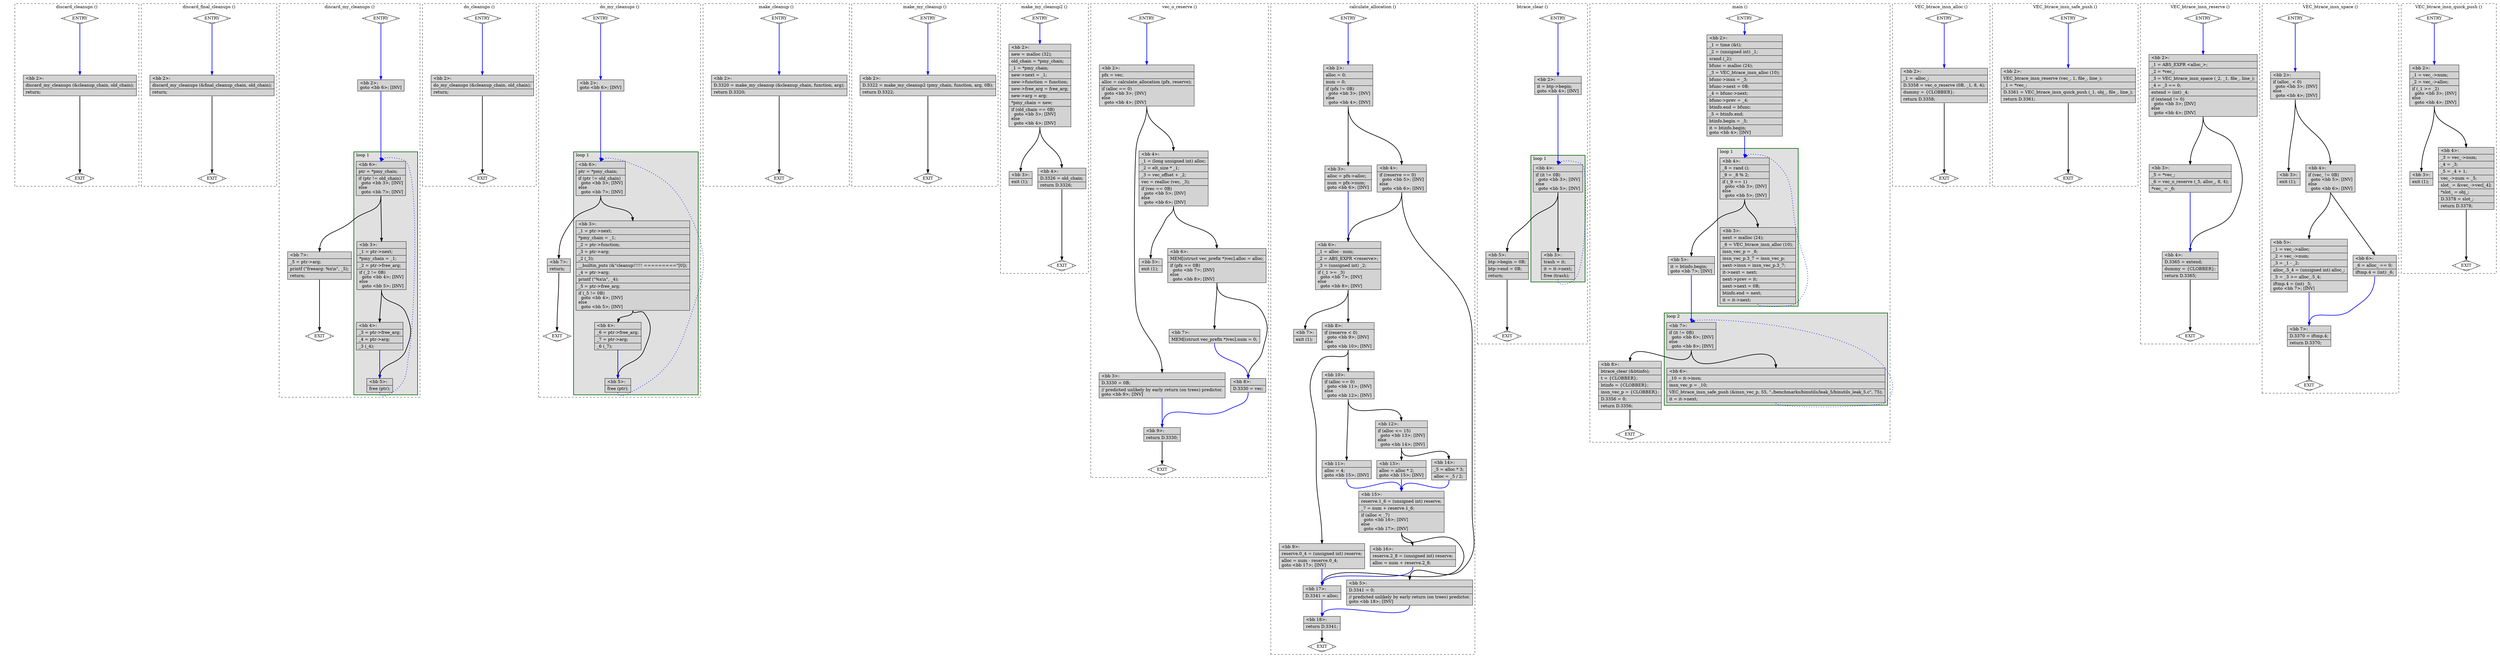digraph "test.o-binutils_leak_5.c.015t.cfg" {
overlap=false;
subgraph "cluster_discard_cleanups" {
	style="dashed";
	color="black";
	label="discard_cleanups ()";
	fn_22_basic_block_0 [shape=Mdiamond,style=filled,fillcolor=white,label="ENTRY"];

	fn_22_basic_block_1 [shape=Mdiamond,style=filled,fillcolor=white,label="EXIT"];

	fn_22_basic_block_2 [shape=record,style=filled,fillcolor=lightgrey,label="{\<bb\ 2\>:\l\
|discard_my_cleanups\ (&cleanup_chain,\ old_chain);\l\
|return;\l\
}"];

	fn_22_basic_block_0:s -> fn_22_basic_block_2:n [style="solid,bold",color=blue,weight=100,constraint=true];
	fn_22_basic_block_2:s -> fn_22_basic_block_1:n [style="solid,bold",color=black,weight=10,constraint=true];
	fn_22_basic_block_0:s -> fn_22_basic_block_1:n [style="invis",constraint=true];
}
subgraph "cluster_discard_final_cleanups" {
	style="dashed";
	color="black";
	label="discard_final_cleanups ()";
	fn_23_basic_block_0 [shape=Mdiamond,style=filled,fillcolor=white,label="ENTRY"];

	fn_23_basic_block_1 [shape=Mdiamond,style=filled,fillcolor=white,label="EXIT"];

	fn_23_basic_block_2 [shape=record,style=filled,fillcolor=lightgrey,label="{\<bb\ 2\>:\l\
|discard_my_cleanups\ (&final_cleanup_chain,\ old_chain);\l\
|return;\l\
}"];

	fn_23_basic_block_0:s -> fn_23_basic_block_2:n [style="solid,bold",color=blue,weight=100,constraint=true];
	fn_23_basic_block_2:s -> fn_23_basic_block_1:n [style="solid,bold",color=black,weight=10,constraint=true];
	fn_23_basic_block_0:s -> fn_23_basic_block_1:n [style="invis",constraint=true];
}
subgraph "cluster_discard_my_cleanups" {
	style="dashed";
	color="black";
	label="discard_my_cleanups ()";
	subgraph cluster_24_1 {
	style="filled";
	color="darkgreen";
	fillcolor="grey88";
	label="loop 1";
	labeljust=l;
	penwidth=2;
	fn_24_basic_block_6 [shape=record,style=filled,fillcolor=lightgrey,label="{\<bb\ 6\>:\l\
|ptr\ =\ *pmy_chain;\l\
|if\ (ptr\ !=\ old_chain)\l\
\ \ goto\ \<bb\ 3\>;\ [INV]\l\
else\l\
\ \ goto\ \<bb\ 7\>;\ [INV]\l\
}"];

	fn_24_basic_block_3 [shape=record,style=filled,fillcolor=lightgrey,label="{\<bb\ 3\>:\l\
|_1\ =\ ptr-\>next;\l\
|*pmy_chain\ =\ _1;\l\
|_2\ =\ ptr-\>free_arg;\l\
|if\ (_2\ !=\ 0B)\l\
\ \ goto\ \<bb\ 4\>;\ [INV]\l\
else\l\
\ \ goto\ \<bb\ 5\>;\ [INV]\l\
}"];

	fn_24_basic_block_4 [shape=record,style=filled,fillcolor=lightgrey,label="{\<bb\ 4\>:\l\
|_3\ =\ ptr-\>free_arg;\l\
|_4\ =\ ptr-\>arg;\l\
|_3\ (_4);\l\
}"];

	fn_24_basic_block_5 [shape=record,style=filled,fillcolor=lightgrey,label="{\<bb\ 5\>:\l\
|free\ (ptr);\l\
}"];

	}
	fn_24_basic_block_0 [shape=Mdiamond,style=filled,fillcolor=white,label="ENTRY"];

	fn_24_basic_block_1 [shape=Mdiamond,style=filled,fillcolor=white,label="EXIT"];

	fn_24_basic_block_2 [shape=record,style=filled,fillcolor=lightgrey,label="{\<bb\ 2\>:\l\
goto\ \<bb\ 6\>;\ [INV]\l\
}"];

	fn_24_basic_block_7 [shape=record,style=filled,fillcolor=lightgrey,label="{\<bb\ 7\>:\l\
|_5\ =\ ptr-\>arg;\l\
|printf\ (\"freearg:\ %x\\n\",\ _5);\l\
|return;\l\
}"];

	fn_24_basic_block_0:s -> fn_24_basic_block_2:n [style="solid,bold",color=blue,weight=100,constraint=true];
	fn_24_basic_block_2:s -> fn_24_basic_block_6:n [style="solid,bold",color=blue,weight=100,constraint=true];
	fn_24_basic_block_3:s -> fn_24_basic_block_4:n [style="solid,bold",color=black,weight=10,constraint=true];
	fn_24_basic_block_3:s -> fn_24_basic_block_5:n [style="solid,bold",color=black,weight=10,constraint=true];
	fn_24_basic_block_4:s -> fn_24_basic_block_5:n [style="solid,bold",color=blue,weight=100,constraint=true];
	fn_24_basic_block_5:s -> fn_24_basic_block_6:n [style="dotted,bold",color=blue,weight=10,constraint=false];
	fn_24_basic_block_6:s -> fn_24_basic_block_3:n [style="solid,bold",color=black,weight=10,constraint=true];
	fn_24_basic_block_6:s -> fn_24_basic_block_7:n [style="solid,bold",color=black,weight=10,constraint=true];
	fn_24_basic_block_7:s -> fn_24_basic_block_1:n [style="solid,bold",color=black,weight=10,constraint=true];
	fn_24_basic_block_0:s -> fn_24_basic_block_1:n [style="invis",constraint=true];
}
subgraph "cluster_do_cleanups" {
	style="dashed";
	color="black";
	label="do_cleanups ()";
	fn_26_basic_block_0 [shape=Mdiamond,style=filled,fillcolor=white,label="ENTRY"];

	fn_26_basic_block_1 [shape=Mdiamond,style=filled,fillcolor=white,label="EXIT"];

	fn_26_basic_block_2 [shape=record,style=filled,fillcolor=lightgrey,label="{\<bb\ 2\>:\l\
|do_my_cleanups\ (&cleanup_chain,\ old_chain);\l\
|return;\l\
}"];

	fn_26_basic_block_0:s -> fn_26_basic_block_2:n [style="solid,bold",color=blue,weight=100,constraint=true];
	fn_26_basic_block_2:s -> fn_26_basic_block_1:n [style="solid,bold",color=black,weight=10,constraint=true];
	fn_26_basic_block_0:s -> fn_26_basic_block_1:n [style="invis",constraint=true];
}
subgraph "cluster_do_my_cleanups" {
	style="dashed";
	color="black";
	label="do_my_cleanups ()";
	subgraph cluster_25_1 {
	style="filled";
	color="darkgreen";
	fillcolor="grey88";
	label="loop 1";
	labeljust=l;
	penwidth=2;
	fn_25_basic_block_6 [shape=record,style=filled,fillcolor=lightgrey,label="{\<bb\ 6\>:\l\
|ptr\ =\ *pmy_chain;\l\
|if\ (ptr\ !=\ old_chain)\l\
\ \ goto\ \<bb\ 3\>;\ [INV]\l\
else\l\
\ \ goto\ \<bb\ 7\>;\ [INV]\l\
}"];

	fn_25_basic_block_3 [shape=record,style=filled,fillcolor=lightgrey,label="{\<bb\ 3\>:\l\
|_1\ =\ ptr-\>next;\l\
|*pmy_chain\ =\ _1;\l\
|_2\ =\ ptr-\>function;\l\
|_3\ =\ ptr-\>arg;\l\
|_2\ (_3);\l\
|__builtin_puts\ (&\"cleanup!!!!!\ =========\"[0]);\l\
|_4\ =\ ptr-\>arg;\l\
|printf\ (\"%x\\n\",\ _4);\l\
|_5\ =\ ptr-\>free_arg;\l\
|if\ (_5\ !=\ 0B)\l\
\ \ goto\ \<bb\ 4\>;\ [INV]\l\
else\l\
\ \ goto\ \<bb\ 5\>;\ [INV]\l\
}"];

	fn_25_basic_block_4 [shape=record,style=filled,fillcolor=lightgrey,label="{\<bb\ 4\>:\l\
|_6\ =\ ptr-\>free_arg;\l\
|_7\ =\ ptr-\>arg;\l\
|_6\ (_7);\l\
}"];

	fn_25_basic_block_5 [shape=record,style=filled,fillcolor=lightgrey,label="{\<bb\ 5\>:\l\
|free\ (ptr);\l\
}"];

	}
	fn_25_basic_block_0 [shape=Mdiamond,style=filled,fillcolor=white,label="ENTRY"];

	fn_25_basic_block_1 [shape=Mdiamond,style=filled,fillcolor=white,label="EXIT"];

	fn_25_basic_block_2 [shape=record,style=filled,fillcolor=lightgrey,label="{\<bb\ 2\>:\l\
goto\ \<bb\ 6\>;\ [INV]\l\
}"];

	fn_25_basic_block_7 [shape=record,style=filled,fillcolor=lightgrey,label="{\<bb\ 7\>:\l\
|return;\l\
}"];

	fn_25_basic_block_0:s -> fn_25_basic_block_2:n [style="solid,bold",color=blue,weight=100,constraint=true];
	fn_25_basic_block_2:s -> fn_25_basic_block_6:n [style="solid,bold",color=blue,weight=100,constraint=true];
	fn_25_basic_block_3:s -> fn_25_basic_block_4:n [style="solid,bold",color=black,weight=10,constraint=true];
	fn_25_basic_block_3:s -> fn_25_basic_block_5:n [style="solid,bold",color=black,weight=10,constraint=true];
	fn_25_basic_block_4:s -> fn_25_basic_block_5:n [style="solid,bold",color=blue,weight=100,constraint=true];
	fn_25_basic_block_5:s -> fn_25_basic_block_6:n [style="dotted,bold",color=blue,weight=10,constraint=false];
	fn_25_basic_block_6:s -> fn_25_basic_block_3:n [style="solid,bold",color=black,weight=10,constraint=true];
	fn_25_basic_block_6:s -> fn_25_basic_block_7:n [style="solid,bold",color=black,weight=10,constraint=true];
	fn_25_basic_block_7:s -> fn_25_basic_block_1:n [style="solid,bold",color=black,weight=10,constraint=true];
	fn_25_basic_block_0:s -> fn_25_basic_block_1:n [style="invis",constraint=true];
}
subgraph "cluster_make_cleanup" {
	style="dashed";
	color="black";
	label="make_cleanup ()";
	fn_29_basic_block_0 [shape=Mdiamond,style=filled,fillcolor=white,label="ENTRY"];

	fn_29_basic_block_1 [shape=Mdiamond,style=filled,fillcolor=white,label="EXIT"];

	fn_29_basic_block_2 [shape=record,style=filled,fillcolor=lightgrey,label="{\<bb\ 2\>:\l\
|D.3320\ =\ make_my_cleanup\ (&cleanup_chain,\ function,\ arg);\l\
|return\ D.3320;\l\
}"];

	fn_29_basic_block_0:s -> fn_29_basic_block_2:n [style="solid,bold",color=blue,weight=100,constraint=true];
	fn_29_basic_block_2:s -> fn_29_basic_block_1:n [style="solid,bold",color=black,weight=10,constraint=true];
	fn_29_basic_block_0:s -> fn_29_basic_block_1:n [style="invis",constraint=true];
}
subgraph "cluster_make_my_cleanup" {
	style="dashed";
	color="black";
	label="make_my_cleanup ()";
	fn_28_basic_block_0 [shape=Mdiamond,style=filled,fillcolor=white,label="ENTRY"];

	fn_28_basic_block_1 [shape=Mdiamond,style=filled,fillcolor=white,label="EXIT"];

	fn_28_basic_block_2 [shape=record,style=filled,fillcolor=lightgrey,label="{\<bb\ 2\>:\l\
|D.3322\ =\ make_my_cleanup2\ (pmy_chain,\ function,\ arg,\ 0B);\l\
|return\ D.3322;\l\
}"];

	fn_28_basic_block_0:s -> fn_28_basic_block_2:n [style="solid,bold",color=blue,weight=100,constraint=true];
	fn_28_basic_block_2:s -> fn_28_basic_block_1:n [style="solid,bold",color=black,weight=10,constraint=true];
	fn_28_basic_block_0:s -> fn_28_basic_block_1:n [style="invis",constraint=true];
}
subgraph "cluster_make_my_cleanup2" {
	style="dashed";
	color="black";
	label="make_my_cleanup2 ()";
	fn_27_basic_block_0 [shape=Mdiamond,style=filled,fillcolor=white,label="ENTRY"];

	fn_27_basic_block_1 [shape=Mdiamond,style=filled,fillcolor=white,label="EXIT"];

	fn_27_basic_block_2 [shape=record,style=filled,fillcolor=lightgrey,label="{\<bb\ 2\>:\l\
|new\ =\ malloc\ (32);\l\
|old_chain\ =\ *pmy_chain;\l\
|_1\ =\ *pmy_chain;\l\
|new-\>next\ =\ _1;\l\
|new-\>function\ =\ function;\l\
|new-\>free_arg\ =\ free_arg;\l\
|new-\>arg\ =\ arg;\l\
|*pmy_chain\ =\ new;\l\
|if\ (old_chain\ ==\ 0B)\l\
\ \ goto\ \<bb\ 3\>;\ [INV]\l\
else\l\
\ \ goto\ \<bb\ 4\>;\ [INV]\l\
}"];

	fn_27_basic_block_3 [shape=record,style=filled,fillcolor=lightgrey,label="{\<bb\ 3\>:\l\
|exit\ (1);\l\
}"];

	fn_27_basic_block_4 [shape=record,style=filled,fillcolor=lightgrey,label="{\<bb\ 4\>:\l\
|D.3326\ =\ old_chain;\l\
|return\ D.3326;\l\
}"];

	fn_27_basic_block_0:s -> fn_27_basic_block_2:n [style="solid,bold",color=blue,weight=100,constraint=true];
	fn_27_basic_block_2:s -> fn_27_basic_block_3:n [style="solid,bold",color=black,weight=10,constraint=true];
	fn_27_basic_block_2:s -> fn_27_basic_block_4:n [style="solid,bold",color=black,weight=10,constraint=true];
	fn_27_basic_block_4:s -> fn_27_basic_block_1:n [style="solid,bold",color=black,weight=10,constraint=true];
	fn_27_basic_block_0:s -> fn_27_basic_block_1:n [style="invis",constraint=true];
}
subgraph "cluster_vec_o_reserve" {
	style="dashed";
	color="black";
	label="vec_o_reserve ()";
	fn_31_basic_block_0 [shape=Mdiamond,style=filled,fillcolor=white,label="ENTRY"];

	fn_31_basic_block_1 [shape=Mdiamond,style=filled,fillcolor=white,label="EXIT"];

	fn_31_basic_block_2 [shape=record,style=filled,fillcolor=lightgrey,label="{\<bb\ 2\>:\l\
|pfx\ =\ vec;\l\
|alloc\ =\ calculate_allocation\ (pfx,\ reserve);\l\
|if\ (alloc\ ==\ 0)\l\
\ \ goto\ \<bb\ 3\>;\ [INV]\l\
else\l\
\ \ goto\ \<bb\ 4\>;\ [INV]\l\
}"];

	fn_31_basic_block_3 [shape=record,style=filled,fillcolor=lightgrey,label="{\<bb\ 3\>:\l\
|D.3330\ =\ 0B;\l\
|//\ predicted\ unlikely\ by\ early\ return\ (on\ trees)\ predictor.\l\
goto\ \<bb\ 9\>;\ [INV]\l\
}"];

	fn_31_basic_block_4 [shape=record,style=filled,fillcolor=lightgrey,label="{\<bb\ 4\>:\l\
|_1\ =\ (long\ unsigned\ int)\ alloc;\l\
|_2\ =\ elt_size\ *\ _1;\l\
|_3\ =\ vec_offset\ +\ _2;\l\
|vec\ =\ realloc\ (vec,\ _3);\l\
|if\ (vec\ ==\ 0B)\l\
\ \ goto\ \<bb\ 5\>;\ [INV]\l\
else\l\
\ \ goto\ \<bb\ 6\>;\ [INV]\l\
}"];

	fn_31_basic_block_5 [shape=record,style=filled,fillcolor=lightgrey,label="{\<bb\ 5\>:\l\
|exit\ (1);\l\
}"];

	fn_31_basic_block_6 [shape=record,style=filled,fillcolor=lightgrey,label="{\<bb\ 6\>:\l\
|MEM[(struct\ vec_prefix\ *)vec].alloc\ =\ alloc;\l\
|if\ (pfx\ ==\ 0B)\l\
\ \ goto\ \<bb\ 7\>;\ [INV]\l\
else\l\
\ \ goto\ \<bb\ 8\>;\ [INV]\l\
}"];

	fn_31_basic_block_7 [shape=record,style=filled,fillcolor=lightgrey,label="{\<bb\ 7\>:\l\
|MEM[(struct\ vec_prefix\ *)vec].num\ =\ 0;\l\
}"];

	fn_31_basic_block_8 [shape=record,style=filled,fillcolor=lightgrey,label="{\<bb\ 8\>:\l\
|D.3330\ =\ vec;\l\
}"];

	fn_31_basic_block_9 [shape=record,style=filled,fillcolor=lightgrey,label="{\<bb\ 9\>:\l\
|return\ D.3330;\l\
}"];

	fn_31_basic_block_0:s -> fn_31_basic_block_2:n [style="solid,bold",color=blue,weight=100,constraint=true];
	fn_31_basic_block_2:s -> fn_31_basic_block_3:n [style="solid,bold",color=black,weight=10,constraint=true];
	fn_31_basic_block_2:s -> fn_31_basic_block_4:n [style="solid,bold",color=black,weight=10,constraint=true];
	fn_31_basic_block_3:s -> fn_31_basic_block_9:n [style="solid,bold",color=blue,weight=100,constraint=true];
	fn_31_basic_block_4:s -> fn_31_basic_block_5:n [style="solid,bold",color=black,weight=10,constraint=true];
	fn_31_basic_block_4:s -> fn_31_basic_block_6:n [style="solid,bold",color=black,weight=10,constraint=true];
	fn_31_basic_block_6:s -> fn_31_basic_block_7:n [style="solid,bold",color=black,weight=10,constraint=true];
	fn_31_basic_block_6:s -> fn_31_basic_block_8:n [style="solid,bold",color=black,weight=10,constraint=true];
	fn_31_basic_block_7:s -> fn_31_basic_block_8:n [style="solid,bold",color=blue,weight=100,constraint=true];
	fn_31_basic_block_8:s -> fn_31_basic_block_9:n [style="solid,bold",color=blue,weight=100,constraint=true];
	fn_31_basic_block_9:s -> fn_31_basic_block_1:n [style="solid,bold",color=black,weight=10,constraint=true];
	fn_31_basic_block_0:s -> fn_31_basic_block_1:n [style="invis",constraint=true];
}
subgraph "cluster_calculate_allocation" {
	style="dashed";
	color="black";
	label="calculate_allocation ()";
	fn_30_basic_block_0 [shape=Mdiamond,style=filled,fillcolor=white,label="ENTRY"];

	fn_30_basic_block_1 [shape=Mdiamond,style=filled,fillcolor=white,label="EXIT"];

	fn_30_basic_block_2 [shape=record,style=filled,fillcolor=lightgrey,label="{\<bb\ 2\>:\l\
|alloc\ =\ 0;\l\
|num\ =\ 0;\l\
|if\ (pfx\ !=\ 0B)\l\
\ \ goto\ \<bb\ 3\>;\ [INV]\l\
else\l\
\ \ goto\ \<bb\ 4\>;\ [INV]\l\
}"];

	fn_30_basic_block_3 [shape=record,style=filled,fillcolor=lightgrey,label="{\<bb\ 3\>:\l\
|alloc\ =\ pfx-\>alloc;\l\
|num\ =\ pfx-\>num;\l\
goto\ \<bb\ 6\>;\ [INV]\l\
}"];

	fn_30_basic_block_4 [shape=record,style=filled,fillcolor=lightgrey,label="{\<bb\ 4\>:\l\
|if\ (reserve\ ==\ 0)\l\
\ \ goto\ \<bb\ 5\>;\ [INV]\l\
else\l\
\ \ goto\ \<bb\ 6\>;\ [INV]\l\
}"];

	fn_30_basic_block_5 [shape=record,style=filled,fillcolor=lightgrey,label="{\<bb\ 5\>:\l\
|D.3341\ =\ 0;\l\
|//\ predicted\ unlikely\ by\ early\ return\ (on\ trees)\ predictor.\l\
goto\ \<bb\ 18\>;\ [INV]\l\
}"];

	fn_30_basic_block_6 [shape=record,style=filled,fillcolor=lightgrey,label="{\<bb\ 6\>:\l\
|_1\ =\ alloc\ -\ num;\l\
|_2\ =\ ABS_EXPR\ \<reserve\>;\l\
|_3\ =\ (unsigned\ int)\ _2;\l\
|if\ (_1\ \>=\ _3)\l\
\ \ goto\ \<bb\ 7\>;\ [INV]\l\
else\l\
\ \ goto\ \<bb\ 8\>;\ [INV]\l\
}"];

	fn_30_basic_block_7 [shape=record,style=filled,fillcolor=lightgrey,label="{\<bb\ 7\>:\l\
|exit\ (1);\l\
}"];

	fn_30_basic_block_8 [shape=record,style=filled,fillcolor=lightgrey,label="{\<bb\ 8\>:\l\
|if\ (reserve\ \<\ 0)\l\
\ \ goto\ \<bb\ 9\>;\ [INV]\l\
else\l\
\ \ goto\ \<bb\ 10\>;\ [INV]\l\
}"];

	fn_30_basic_block_9 [shape=record,style=filled,fillcolor=lightgrey,label="{\<bb\ 9\>:\l\
|reserve.0_4\ =\ (unsigned\ int)\ reserve;\l\
|alloc\ =\ num\ -\ reserve.0_4;\l\
goto\ \<bb\ 17\>;\ [INV]\l\
}"];

	fn_30_basic_block_10 [shape=record,style=filled,fillcolor=lightgrey,label="{\<bb\ 10\>:\l\
|if\ (alloc\ ==\ 0)\l\
\ \ goto\ \<bb\ 11\>;\ [INV]\l\
else\l\
\ \ goto\ \<bb\ 12\>;\ [INV]\l\
}"];

	fn_30_basic_block_11 [shape=record,style=filled,fillcolor=lightgrey,label="{\<bb\ 11\>:\l\
|alloc\ =\ 4;\l\
goto\ \<bb\ 15\>;\ [INV]\l\
}"];

	fn_30_basic_block_12 [shape=record,style=filled,fillcolor=lightgrey,label="{\<bb\ 12\>:\l\
|if\ (alloc\ \<=\ 15)\l\
\ \ goto\ \<bb\ 13\>;\ [INV]\l\
else\l\
\ \ goto\ \<bb\ 14\>;\ [INV]\l\
}"];

	fn_30_basic_block_13 [shape=record,style=filled,fillcolor=lightgrey,label="{\<bb\ 13\>:\l\
|alloc\ =\ alloc\ *\ 2;\l\
goto\ \<bb\ 15\>;\ [INV]\l\
}"];

	fn_30_basic_block_14 [shape=record,style=filled,fillcolor=lightgrey,label="{\<bb\ 14\>:\l\
|_5\ =\ alloc\ *\ 3;\l\
|alloc\ =\ _5\ /\ 2;\l\
}"];

	fn_30_basic_block_15 [shape=record,style=filled,fillcolor=lightgrey,label="{\<bb\ 15\>:\l\
|reserve.1_6\ =\ (unsigned\ int)\ reserve;\l\
|_7\ =\ num\ +\ reserve.1_6;\l\
|if\ (alloc\ \<\ _7)\l\
\ \ goto\ \<bb\ 16\>;\ [INV]\l\
else\l\
\ \ goto\ \<bb\ 17\>;\ [INV]\l\
}"];

	fn_30_basic_block_16 [shape=record,style=filled,fillcolor=lightgrey,label="{\<bb\ 16\>:\l\
|reserve.2_8\ =\ (unsigned\ int)\ reserve;\l\
|alloc\ =\ num\ +\ reserve.2_8;\l\
}"];

	fn_30_basic_block_17 [shape=record,style=filled,fillcolor=lightgrey,label="{\<bb\ 17\>:\l\
|D.3341\ =\ alloc;\l\
}"];

	fn_30_basic_block_18 [shape=record,style=filled,fillcolor=lightgrey,label="{\<bb\ 18\>:\l\
|return\ D.3341;\l\
}"];

	fn_30_basic_block_0:s -> fn_30_basic_block_2:n [style="solid,bold",color=blue,weight=100,constraint=true];
	fn_30_basic_block_2:s -> fn_30_basic_block_3:n [style="solid,bold",color=black,weight=10,constraint=true];
	fn_30_basic_block_2:s -> fn_30_basic_block_4:n [style="solid,bold",color=black,weight=10,constraint=true];
	fn_30_basic_block_3:s -> fn_30_basic_block_6:n [style="solid,bold",color=blue,weight=100,constraint=true];
	fn_30_basic_block_4:s -> fn_30_basic_block_5:n [style="solid,bold",color=black,weight=10,constraint=true];
	fn_30_basic_block_4:s -> fn_30_basic_block_6:n [style="solid,bold",color=black,weight=10,constraint=true];
	fn_30_basic_block_5:s -> fn_30_basic_block_18:n [style="solid,bold",color=blue,weight=100,constraint=true];
	fn_30_basic_block_6:s -> fn_30_basic_block_7:n [style="solid,bold",color=black,weight=10,constraint=true];
	fn_30_basic_block_6:s -> fn_30_basic_block_8:n [style="solid,bold",color=black,weight=10,constraint=true];
	fn_30_basic_block_8:s -> fn_30_basic_block_9:n [style="solid,bold",color=black,weight=10,constraint=true];
	fn_30_basic_block_8:s -> fn_30_basic_block_10:n [style="solid,bold",color=black,weight=10,constraint=true];
	fn_30_basic_block_9:s -> fn_30_basic_block_17:n [style="solid,bold",color=blue,weight=100,constraint=true];
	fn_30_basic_block_10:s -> fn_30_basic_block_11:n [style="solid,bold",color=black,weight=10,constraint=true];
	fn_30_basic_block_10:s -> fn_30_basic_block_12:n [style="solid,bold",color=black,weight=10,constraint=true];
	fn_30_basic_block_11:s -> fn_30_basic_block_15:n [style="solid,bold",color=blue,weight=100,constraint=true];
	fn_30_basic_block_12:s -> fn_30_basic_block_13:n [style="solid,bold",color=black,weight=10,constraint=true];
	fn_30_basic_block_12:s -> fn_30_basic_block_14:n [style="solid,bold",color=black,weight=10,constraint=true];
	fn_30_basic_block_13:s -> fn_30_basic_block_15:n [style="solid,bold",color=blue,weight=100,constraint=true];
	fn_30_basic_block_14:s -> fn_30_basic_block_15:n [style="solid,bold",color=blue,weight=100,constraint=true];
	fn_30_basic_block_15:s -> fn_30_basic_block_16:n [style="solid,bold",color=black,weight=10,constraint=true];
	fn_30_basic_block_15:s -> fn_30_basic_block_17:n [style="solid,bold",color=black,weight=10,constraint=true];
	fn_30_basic_block_16:s -> fn_30_basic_block_17:n [style="solid,bold",color=blue,weight=100,constraint=true];
	fn_30_basic_block_17:s -> fn_30_basic_block_18:n [style="solid,bold",color=blue,weight=100,constraint=true];
	fn_30_basic_block_18:s -> fn_30_basic_block_1:n [style="solid,bold",color=black,weight=10,constraint=true];
	fn_30_basic_block_0:s -> fn_30_basic_block_1:n [style="invis",constraint=true];
}
subgraph "cluster_btrace_clear" {
	style="dashed";
	color="black";
	label="btrace_clear ()";
	subgraph cluster_59_1 {
	style="filled";
	color="darkgreen";
	fillcolor="grey88";
	label="loop 1";
	labeljust=l;
	penwidth=2;
	fn_59_basic_block_4 [shape=record,style=filled,fillcolor=lightgrey,label="{\<bb\ 4\>:\l\
|if\ (it\ !=\ 0B)\l\
\ \ goto\ \<bb\ 3\>;\ [INV]\l\
else\l\
\ \ goto\ \<bb\ 5\>;\ [INV]\l\
}"];

	fn_59_basic_block_3 [shape=record,style=filled,fillcolor=lightgrey,label="{\<bb\ 3\>:\l\
|trash\ =\ it;\l\
|it\ =\ it-\>next;\l\
|free\ (trash);\l\
}"];

	}
	fn_59_basic_block_0 [shape=Mdiamond,style=filled,fillcolor=white,label="ENTRY"];

	fn_59_basic_block_1 [shape=Mdiamond,style=filled,fillcolor=white,label="EXIT"];

	fn_59_basic_block_2 [shape=record,style=filled,fillcolor=lightgrey,label="{\<bb\ 2\>:\l\
|it\ =\ btp-\>begin;\l\
goto\ \<bb\ 4\>;\ [INV]\l\
}"];

	fn_59_basic_block_5 [shape=record,style=filled,fillcolor=lightgrey,label="{\<bb\ 5\>:\l\
|btp-\>begin\ =\ 0B;\l\
|btp-\>end\ =\ 0B;\l\
|return;\l\
}"];

	fn_59_basic_block_0:s -> fn_59_basic_block_2:n [style="solid,bold",color=blue,weight=100,constraint=true];
	fn_59_basic_block_2:s -> fn_59_basic_block_4:n [style="solid,bold",color=blue,weight=100,constraint=true];
	fn_59_basic_block_3:s -> fn_59_basic_block_4:n [style="dotted,bold",color=blue,weight=10,constraint=false];
	fn_59_basic_block_4:s -> fn_59_basic_block_3:n [style="solid,bold",color=black,weight=10,constraint=true];
	fn_59_basic_block_4:s -> fn_59_basic_block_5:n [style="solid,bold",color=black,weight=10,constraint=true];
	fn_59_basic_block_5:s -> fn_59_basic_block_1:n [style="solid,bold",color=black,weight=10,constraint=true];
	fn_59_basic_block_0:s -> fn_59_basic_block_1:n [style="invis",constraint=true];
}
subgraph "cluster_main" {
	style="dashed";
	color="black";
	label="main ()";
	subgraph cluster_60_2 {
	style="filled";
	color="darkgreen";
	fillcolor="grey88";
	label="loop 2";
	labeljust=l;
	penwidth=2;
	fn_60_basic_block_7 [shape=record,style=filled,fillcolor=lightgrey,label="{\<bb\ 7\>:\l\
|if\ (it\ !=\ 0B)\l\
\ \ goto\ \<bb\ 6\>;\ [INV]\l\
else\l\
\ \ goto\ \<bb\ 8\>;\ [INV]\l\
}"];

	fn_60_basic_block_6 [shape=record,style=filled,fillcolor=lightgrey,label="{\<bb\ 6\>:\l\
|_10\ =\ it-\>insn;\l\
|insn_vec_p\ =\ _10;\l\
|VEC_btrace_insn_safe_push\ (&insn_vec_p,\ 55,\ \"./benchmarks/binutils/leak_5/binutils_leak_5.c\",\ 75);\l\
|it\ =\ it-\>next;\l\
}"];

	}
	subgraph cluster_60_1 {
	style="filled";
	color="darkgreen";
	fillcolor="grey88";
	label="loop 1";
	labeljust=l;
	penwidth=2;
	fn_60_basic_block_4 [shape=record,style=filled,fillcolor=lightgrey,label="{\<bb\ 4\>:\l\
|_8\ =\ rand\ ();\l\
|_9\ =\ _8\ %\ 2;\l\
|if\ (_9\ ==\ 1)\l\
\ \ goto\ \<bb\ 3\>;\ [INV]\l\
else\l\
\ \ goto\ \<bb\ 5\>;\ [INV]\l\
}"];

	fn_60_basic_block_3 [shape=record,style=filled,fillcolor=lightgrey,label="{\<bb\ 3\>:\l\
|next\ =\ malloc\ (24);\l\
|_6\ =\ VEC_btrace_insn_alloc\ (10);\l\
|insn_vec_p\ =\ _6;\l\
|insn_vec_p.3_7\ =\ insn_vec_p;\l\
|next-\>insn\ =\ insn_vec_p.3_7;\l\
|it-\>next\ =\ next;\l\
|next-\>prev\ =\ it;\l\
|next-\>next\ =\ 0B;\l\
|btinfo.end\ =\ next;\l\
|it\ =\ it-\>next;\l\
}"];

	}
	fn_60_basic_block_0 [shape=Mdiamond,style=filled,fillcolor=white,label="ENTRY"];

	fn_60_basic_block_1 [shape=Mdiamond,style=filled,fillcolor=white,label="EXIT"];

	fn_60_basic_block_2 [shape=record,style=filled,fillcolor=lightgrey,label="{\<bb\ 2\>:\l\
|_1\ =\ time\ (&t);\l\
|_2\ =\ (unsigned\ int)\ _1;\l\
|srand\ (_2);\l\
|bfunc\ =\ malloc\ (24);\l\
|_3\ =\ VEC_btrace_insn_alloc\ (10);\l\
|bfunc-\>insn\ =\ _3;\l\
|bfunc-\>next\ =\ 0B;\l\
|_4\ =\ bfunc-\>next;\l\
|bfunc-\>prev\ =\ _4;\l\
|btinfo.end\ =\ bfunc;\l\
|_5\ =\ btinfo.end;\l\
|btinfo.begin\ =\ _5;\l\
|it\ =\ btinfo.begin;\l\
goto\ \<bb\ 4\>;\ [INV]\l\
}"];

	fn_60_basic_block_5 [shape=record,style=filled,fillcolor=lightgrey,label="{\<bb\ 5\>:\l\
|it\ =\ btinfo.begin;\l\
goto\ \<bb\ 7\>;\ [INV]\l\
}"];

	fn_60_basic_block_8 [shape=record,style=filled,fillcolor=lightgrey,label="{\<bb\ 8\>:\l\
|btrace_clear\ (&btinfo);\l\
|t\ =\ \{CLOBBER\};\l\
|btinfo\ =\ \{CLOBBER\};\l\
|insn_vec_p\ =\ \{CLOBBER\};\l\
|D.3356\ =\ 0;\l\
|return\ D.3356;\l\
}"];

	fn_60_basic_block_0:s -> fn_60_basic_block_2:n [style="solid,bold",color=blue,weight=100,constraint=true];
	fn_60_basic_block_2:s -> fn_60_basic_block_4:n [style="solid,bold",color=blue,weight=100,constraint=true];
	fn_60_basic_block_3:s -> fn_60_basic_block_4:n [style="dotted,bold",color=blue,weight=10,constraint=false];
	fn_60_basic_block_4:s -> fn_60_basic_block_3:n [style="solid,bold",color=black,weight=10,constraint=true];
	fn_60_basic_block_4:s -> fn_60_basic_block_5:n [style="solid,bold",color=black,weight=10,constraint=true];
	fn_60_basic_block_5:s -> fn_60_basic_block_7:n [style="solid,bold",color=blue,weight=100,constraint=true];
	fn_60_basic_block_6:s -> fn_60_basic_block_7:n [style="dotted,bold",color=blue,weight=10,constraint=false];
	fn_60_basic_block_7:s -> fn_60_basic_block_6:n [style="solid,bold",color=black,weight=10,constraint=true];
	fn_60_basic_block_7:s -> fn_60_basic_block_8:n [style="solid,bold",color=black,weight=10,constraint=true];
	fn_60_basic_block_8:s -> fn_60_basic_block_1:n [style="solid,bold",color=black,weight=10,constraint=true];
	fn_60_basic_block_0:s -> fn_60_basic_block_1:n [style="invis",constraint=true];
}
subgraph "cluster_VEC_btrace_insn_alloc" {
	style="dashed";
	color="black";
	label="VEC_btrace_insn_alloc ()";
	fn_50_basic_block_0 [shape=Mdiamond,style=filled,fillcolor=white,label="ENTRY"];

	fn_50_basic_block_1 [shape=Mdiamond,style=filled,fillcolor=white,label="EXIT"];

	fn_50_basic_block_2 [shape=record,style=filled,fillcolor=lightgrey,label="{\<bb\ 2\>:\l\
|_1\ =\ -alloc_;\l\
|D.3358\ =\ vec_o_reserve\ (0B,\ _1,\ 8,\ 4);\l\
|dummy\ =\ \{CLOBBER\};\l\
|return\ D.3358;\l\
}"];

	fn_50_basic_block_0:s -> fn_50_basic_block_2:n [style="solid,bold",color=blue,weight=100,constraint=true];
	fn_50_basic_block_2:s -> fn_50_basic_block_1:n [style="solid,bold",color=black,weight=10,constraint=true];
	fn_50_basic_block_0:s -> fn_50_basic_block_1:n [style="invis",constraint=true];
}
subgraph "cluster_VEC_btrace_insn_safe_push" {
	style="dashed";
	color="black";
	label="VEC_btrace_insn_safe_push ()";
	fn_57_basic_block_0 [shape=Mdiamond,style=filled,fillcolor=white,label="ENTRY"];

	fn_57_basic_block_1 [shape=Mdiamond,style=filled,fillcolor=white,label="EXIT"];

	fn_57_basic_block_2 [shape=record,style=filled,fillcolor=lightgrey,label="{\<bb\ 2\>:\l\
|VEC_btrace_insn_reserve\ (vec_,\ 1,\ file_,\ line_);\l\
|_1\ =\ *vec_;\l\
|D.3361\ =\ VEC_btrace_insn_quick_push\ (_1,\ obj_,\ file_,\ line_);\l\
|return\ D.3361;\l\
}"];

	fn_57_basic_block_0:s -> fn_57_basic_block_2:n [style="solid,bold",color=blue,weight=100,constraint=true];
	fn_57_basic_block_2:s -> fn_57_basic_block_1:n [style="solid,bold",color=black,weight=10,constraint=true];
	fn_57_basic_block_0:s -> fn_57_basic_block_1:n [style="invis",constraint=true];
}
subgraph "cluster_VEC_btrace_insn_reserve" {
	style="dashed";
	color="black";
	label="VEC_btrace_insn_reserve ()";
	fn_55_basic_block_0 [shape=Mdiamond,style=filled,fillcolor=white,label="ENTRY"];

	fn_55_basic_block_1 [shape=Mdiamond,style=filled,fillcolor=white,label="EXIT"];

	fn_55_basic_block_2 [shape=record,style=filled,fillcolor=lightgrey,label="{\<bb\ 2\>:\l\
|_1\ =\ ABS_EXPR\ \<alloc_\>;\l\
|_2\ =\ *vec_;\l\
|_3\ =\ VEC_btrace_insn_space\ (_2,\ _1,\ file_,\ line_);\l\
|_4\ =\ _3\ ==\ 0;\l\
|extend\ =\ (int)\ _4;\l\
|if\ (extend\ !=\ 0)\l\
\ \ goto\ \<bb\ 3\>;\ [INV]\l\
else\l\
\ \ goto\ \<bb\ 4\>;\ [INV]\l\
}"];

	fn_55_basic_block_3 [shape=record,style=filled,fillcolor=lightgrey,label="{\<bb\ 3\>:\l\
|_5\ =\ *vec_;\l\
|_6\ =\ vec_o_reserve\ (_5,\ alloc_,\ 8,\ 4);\l\
|*vec_\ =\ _6;\l\
}"];

	fn_55_basic_block_4 [shape=record,style=filled,fillcolor=lightgrey,label="{\<bb\ 4\>:\l\
|D.3365\ =\ extend;\l\
|dummy\ =\ \{CLOBBER\};\l\
|return\ D.3365;\l\
}"];

	fn_55_basic_block_0:s -> fn_55_basic_block_2:n [style="solid,bold",color=blue,weight=100,constraint=true];
	fn_55_basic_block_2:s -> fn_55_basic_block_3:n [style="solid,bold",color=black,weight=10,constraint=true];
	fn_55_basic_block_2:s -> fn_55_basic_block_4:n [style="solid,bold",color=black,weight=10,constraint=true];
	fn_55_basic_block_3:s -> fn_55_basic_block_4:n [style="solid,bold",color=blue,weight=100,constraint=true];
	fn_55_basic_block_4:s -> fn_55_basic_block_1:n [style="solid,bold",color=black,weight=10,constraint=true];
	fn_55_basic_block_0:s -> fn_55_basic_block_1:n [style="invis",constraint=true];
}
subgraph "cluster_VEC_btrace_insn_space" {
	style="dashed";
	color="black";
	label="VEC_btrace_insn_space ()";
	fn_39_basic_block_0 [shape=Mdiamond,style=filled,fillcolor=white,label="ENTRY"];

	fn_39_basic_block_1 [shape=Mdiamond,style=filled,fillcolor=white,label="EXIT"];

	fn_39_basic_block_2 [shape=record,style=filled,fillcolor=lightgrey,label="{\<bb\ 2\>:\l\
|if\ (alloc_\ \<\ 0)\l\
\ \ goto\ \<bb\ 3\>;\ [INV]\l\
else\l\
\ \ goto\ \<bb\ 4\>;\ [INV]\l\
}"];

	fn_39_basic_block_3 [shape=record,style=filled,fillcolor=lightgrey,label="{\<bb\ 3\>:\l\
|exit\ (1);\l\
}"];

	fn_39_basic_block_4 [shape=record,style=filled,fillcolor=lightgrey,label="{\<bb\ 4\>:\l\
|if\ (vec_\ !=\ 0B)\l\
\ \ goto\ \<bb\ 5\>;\ [INV]\l\
else\l\
\ \ goto\ \<bb\ 6\>;\ [INV]\l\
}"];

	fn_39_basic_block_5 [shape=record,style=filled,fillcolor=lightgrey,label="{\<bb\ 5\>:\l\
|_1\ =\ vec_-\>alloc;\l\
|_2\ =\ vec_-\>num;\l\
|_3\ =\ _1\ -\ _2;\l\
|alloc_.5_4\ =\ (unsigned\ int)\ alloc_;\l\
|_5\ =\ _3\ \>=\ alloc_.5_4;\l\
|iftmp.4\ =\ (int)\ _5;\l\
goto\ \<bb\ 7\>;\ [INV]\l\
}"];

	fn_39_basic_block_6 [shape=record,style=filled,fillcolor=lightgrey,label="{\<bb\ 6\>:\l\
|_6\ =\ alloc_\ ==\ 0;\l\
|iftmp.4\ =\ (int)\ _6;\l\
}"];

	fn_39_basic_block_7 [shape=record,style=filled,fillcolor=lightgrey,label="{\<bb\ 7\>:\l\
|D.3370\ =\ iftmp.4;\l\
|return\ D.3370;\l\
}"];

	fn_39_basic_block_0:s -> fn_39_basic_block_2:n [style="solid,bold",color=blue,weight=100,constraint=true];
	fn_39_basic_block_2:s -> fn_39_basic_block_3:n [style="solid,bold",color=black,weight=10,constraint=true];
	fn_39_basic_block_2:s -> fn_39_basic_block_4:n [style="solid,bold",color=black,weight=10,constraint=true];
	fn_39_basic_block_4:s -> fn_39_basic_block_5:n [style="solid,bold",color=black,weight=10,constraint=true];
	fn_39_basic_block_4:s -> fn_39_basic_block_6:n [style="solid,bold",color=black,weight=10,constraint=true];
	fn_39_basic_block_5:s -> fn_39_basic_block_7:n [style="solid,bold",color=blue,weight=100,constraint=true];
	fn_39_basic_block_6:s -> fn_39_basic_block_7:n [style="solid,bold",color=blue,weight=100,constraint=true];
	fn_39_basic_block_7:s -> fn_39_basic_block_1:n [style="solid,bold",color=black,weight=10,constraint=true];
	fn_39_basic_block_0:s -> fn_39_basic_block_1:n [style="invis",constraint=true];
}
subgraph "cluster_VEC_btrace_insn_quick_push" {
	style="dashed";
	color="black";
	label="VEC_btrace_insn_quick_push ()";
	fn_40_basic_block_0 [shape=Mdiamond,style=filled,fillcolor=white,label="ENTRY"];

	fn_40_basic_block_1 [shape=Mdiamond,style=filled,fillcolor=white,label="EXIT"];

	fn_40_basic_block_2 [shape=record,style=filled,fillcolor=lightgrey,label="{\<bb\ 2\>:\l\
|_1\ =\ vec_-\>num;\l\
|_2\ =\ vec_-\>alloc;\l\
|if\ (_1\ \>=\ _2)\l\
\ \ goto\ \<bb\ 3\>;\ [INV]\l\
else\l\
\ \ goto\ \<bb\ 4\>;\ [INV]\l\
}"];

	fn_40_basic_block_3 [shape=record,style=filled,fillcolor=lightgrey,label="{\<bb\ 3\>:\l\
|exit\ (1);\l\
}"];

	fn_40_basic_block_4 [shape=record,style=filled,fillcolor=lightgrey,label="{\<bb\ 4\>:\l\
|_3\ =\ vec_-\>num;\l\
|_4\ =\ _3;\l\
|_5\ =\ _4\ +\ 1;\l\
|vec_-\>num\ =\ _5;\l\
|slot_\ =\ &vec_-\>vec[_4];\l\
|*slot_\ =\ obj_;\l\
|D.3378\ =\ slot_;\l\
|return\ D.3378;\l\
}"];

	fn_40_basic_block_0:s -> fn_40_basic_block_2:n [style="solid,bold",color=blue,weight=100,constraint=true];
	fn_40_basic_block_2:s -> fn_40_basic_block_3:n [style="solid,bold",color=black,weight=10,constraint=true];
	fn_40_basic_block_2:s -> fn_40_basic_block_4:n [style="solid,bold",color=black,weight=10,constraint=true];
	fn_40_basic_block_4:s -> fn_40_basic_block_1:n [style="solid,bold",color=black,weight=10,constraint=true];
	fn_40_basic_block_0:s -> fn_40_basic_block_1:n [style="invis",constraint=true];
}
}
